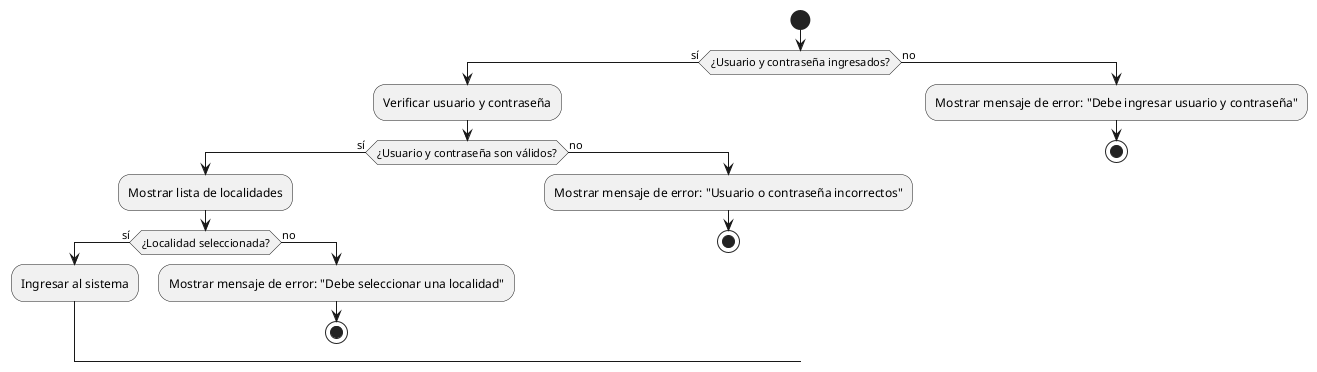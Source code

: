 @startuml login

start

if (¿Usuario y contraseña ingresados?) then (sí)
  :Verificar usuario y contraseña;
  if (¿Usuario y contraseña son válidos?) then (sí)
    :Mostrar lista de localidades;
    if (¿Localidad seleccionada?) then (sí)
      :Ingresar al sistema;
    else (no)
      :Mostrar mensaje de error: "Debe seleccionar una localidad";
      stop
    endif
  else (no)
    :Mostrar mensaje de error: "Usuario o contraseña incorrectos";
    stop
  endif
else (no)
  :Mostrar mensaje de error: "Debe ingresar usuario y contraseña";
  stop
endif

@enduml
